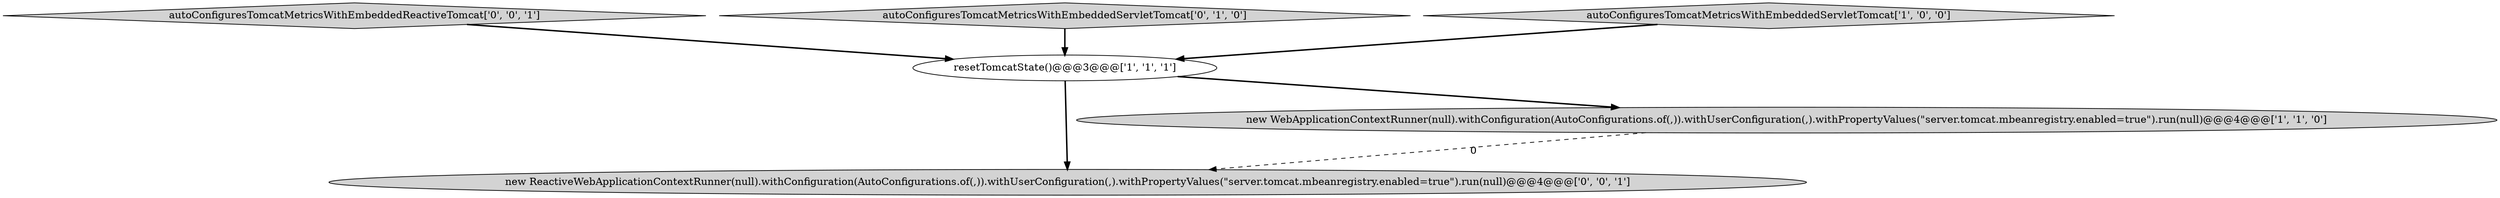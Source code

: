 digraph {
5 [style = filled, label = "new ReactiveWebApplicationContextRunner(null).withConfiguration(AutoConfigurations.of(,)).withUserConfiguration(,).withPropertyValues(\"server.tomcat.mbeanregistry.enabled=true\").run(null)@@@4@@@['0', '0', '1']", fillcolor = lightgray, shape = ellipse image = "AAA0AAABBB3BBB"];
0 [style = filled, label = "new WebApplicationContextRunner(null).withConfiguration(AutoConfigurations.of(,)).withUserConfiguration(,).withPropertyValues(\"server.tomcat.mbeanregistry.enabled=true\").run(null)@@@4@@@['1', '1', '0']", fillcolor = lightgray, shape = ellipse image = "AAA0AAABBB1BBB"];
4 [style = filled, label = "autoConfiguresTomcatMetricsWithEmbeddedReactiveTomcat['0', '0', '1']", fillcolor = lightgray, shape = diamond image = "AAA0AAABBB3BBB"];
1 [style = filled, label = "resetTomcatState()@@@3@@@['1', '1', '1']", fillcolor = white, shape = ellipse image = "AAA0AAABBB1BBB"];
3 [style = filled, label = "autoConfiguresTomcatMetricsWithEmbeddedServletTomcat['0', '1', '0']", fillcolor = lightgray, shape = diamond image = "AAA0AAABBB2BBB"];
2 [style = filled, label = "autoConfiguresTomcatMetricsWithEmbeddedServletTomcat['1', '0', '0']", fillcolor = lightgray, shape = diamond image = "AAA0AAABBB1BBB"];
1->5 [style = bold, label=""];
4->1 [style = bold, label=""];
1->0 [style = bold, label=""];
3->1 [style = bold, label=""];
0->5 [style = dashed, label="0"];
2->1 [style = bold, label=""];
}
